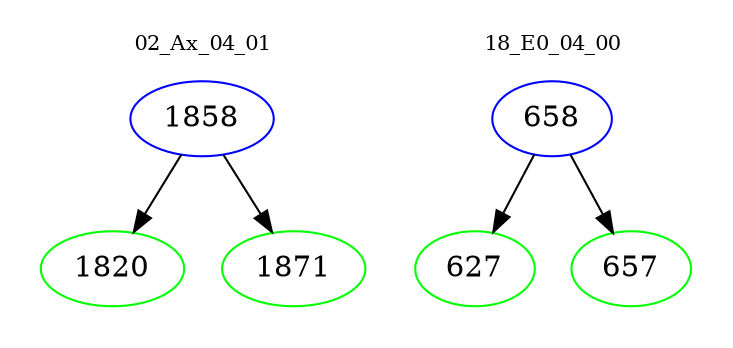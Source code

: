digraph{
subgraph cluster_0 {
color = white
label = "02_Ax_04_01";
fontsize=10;
T0_1858 [label="1858", color="blue"]
T0_1858 -> T0_1820 [color="black"]
T0_1820 [label="1820", color="green"]
T0_1858 -> T0_1871 [color="black"]
T0_1871 [label="1871", color="green"]
}
subgraph cluster_1 {
color = white
label = "18_E0_04_00";
fontsize=10;
T1_658 [label="658", color="blue"]
T1_658 -> T1_627 [color="black"]
T1_627 [label="627", color="green"]
T1_658 -> T1_657 [color="black"]
T1_657 [label="657", color="green"]
}
}
